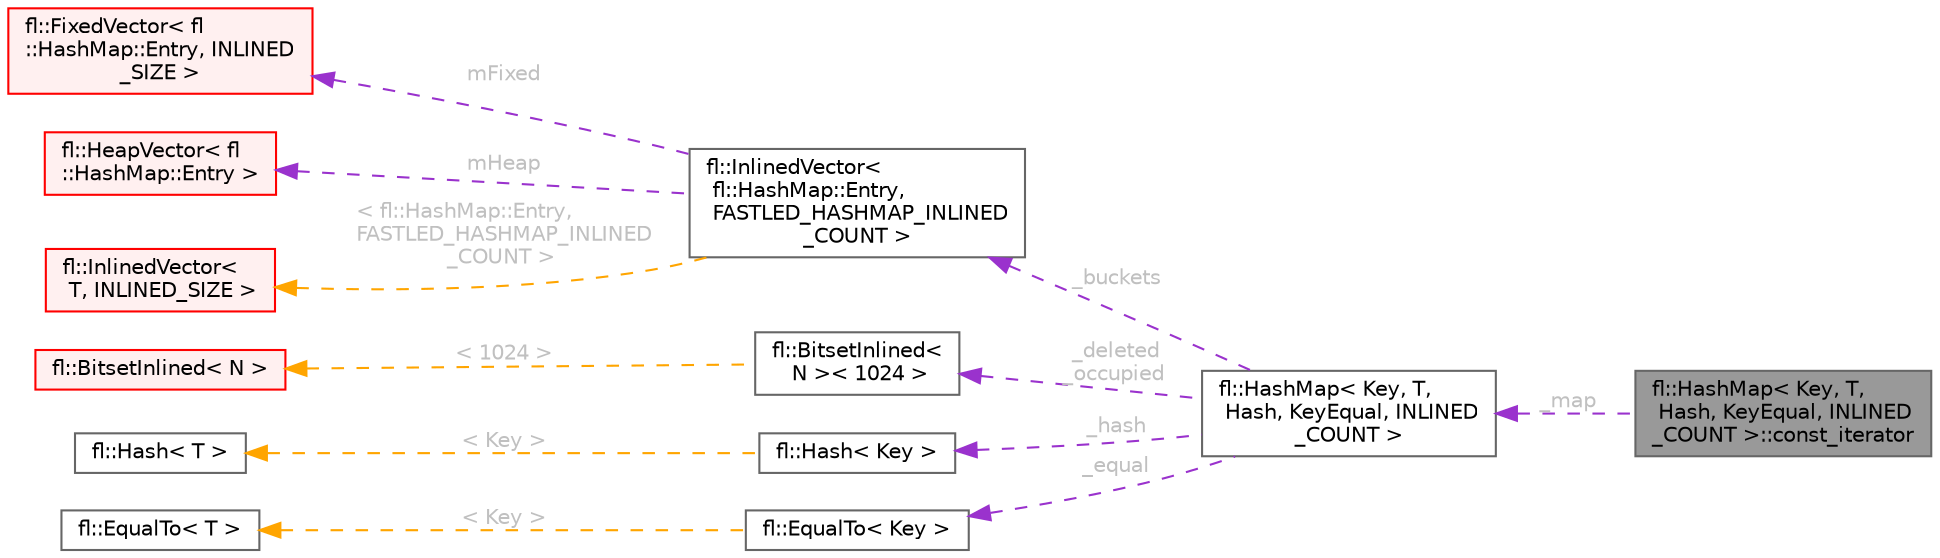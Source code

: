 digraph "fl::HashMap&lt; Key, T, Hash, KeyEqual, INLINED_COUNT &gt;::const_iterator"
{
 // INTERACTIVE_SVG=YES
 // LATEX_PDF_SIZE
  bgcolor="transparent";
  edge [fontname=Helvetica,fontsize=10,labelfontname=Helvetica,labelfontsize=10];
  node [fontname=Helvetica,fontsize=10,shape=box,height=0.2,width=0.4];
  rankdir="LR";
  Node1 [id="Node000001",label="fl::HashMap\< Key, T,\l Hash, KeyEqual, INLINED\l_COUNT \>::const_iterator",height=0.2,width=0.4,color="gray40", fillcolor="grey60", style="filled", fontcolor="black",tooltip=" "];
  Node2 -> Node1 [id="edge1_Node000001_Node000002",dir="back",color="darkorchid3",style="dashed",tooltip=" ",label=" _map",fontcolor="grey" ];
  Node2 [id="Node000002",label="fl::HashMap\< Key, T,\l Hash, KeyEqual, INLINED\l_COUNT \>",height=0.2,width=0.4,color="gray40", fillcolor="white", style="filled",URL="$dc/de6/classfl_1_1_hash_map.html",tooltip=" "];
  Node3 -> Node2 [id="edge2_Node000002_Node000003",dir="back",color="darkorchid3",style="dashed",tooltip=" ",label=" _buckets",fontcolor="grey" ];
  Node3 [id="Node000003",label="fl::InlinedVector\<\l fl::HashMap::Entry,\l FASTLED_HASHMAP_INLINED\l_COUNT \>",height=0.2,width=0.4,color="gray40", fillcolor="white", style="filled",URL="$da/d18/classfl_1_1_inlined_vector.html",tooltip=" "];
  Node4 -> Node3 [id="edge3_Node000003_Node000004",dir="back",color="darkorchid3",style="dashed",tooltip=" ",label=" mFixed",fontcolor="grey" ];
  Node4 [id="Node000004",label="fl::FixedVector\< fl\l::HashMap::Entry, INLINED\l_SIZE \>",height=0.2,width=0.4,color="red", fillcolor="#FFF0F0", style="filled",URL="$d3/d73/classfl_1_1_fixed_vector.html",tooltip=" "];
  Node8 -> Node3 [id="edge4_Node000003_Node000008",dir="back",color="darkorchid3",style="dashed",tooltip=" ",label=" mHeap",fontcolor="grey" ];
  Node8 [id="Node000008",label="fl::HeapVector\< fl\l::HashMap::Entry \>",height=0.2,width=0.4,color="red", fillcolor="#FFF0F0", style="filled",URL="$db/ddd/classfl_1_1_heap_vector.html",tooltip=" "];
  Node17 -> Node3 [id="edge5_Node000003_Node000017",dir="back",color="orange",style="dashed",tooltip=" ",label=" \< fl::HashMap::Entry,\l FASTLED_HASHMAP_INLINED\l_COUNT \>",fontcolor="grey" ];
  Node17 [id="Node000017",label="fl::InlinedVector\<\l T, INLINED_SIZE \>",height=0.2,width=0.4,color="red", fillcolor="#FFF0F0", style="filled",URL="$da/d18/classfl_1_1_inlined_vector.html",tooltip=" "];
  Node19 -> Node2 [id="edge6_Node000002_Node000019",dir="back",color="darkorchid3",style="dashed",tooltip=" ",label=" _deleted\n_occupied",fontcolor="grey" ];
  Node19 [id="Node000019",label="fl::BitsetInlined\<\l N \>\< 1024 \>",height=0.2,width=0.4,color="gray40", fillcolor="white", style="filled",URL="$d6/d6a/classfl_1_1_bitset_inlined.html",tooltip=" "];
  Node20 -> Node19 [id="edge7_Node000019_Node000020",dir="back",color="orange",style="dashed",tooltip=" ",label=" \< 1024 \>",fontcolor="grey" ];
  Node20 [id="Node000020",label="fl::BitsetInlined\< N \>",height=0.2,width=0.4,color="red", fillcolor="#FFF0F0", style="filled",URL="$d6/d6a/classfl_1_1_bitset_inlined.html",tooltip=" "];
  Node24 -> Node2 [id="edge8_Node000002_Node000024",dir="back",color="darkorchid3",style="dashed",tooltip=" ",label=" _hash",fontcolor="grey" ];
  Node24 [id="Node000024",label="fl::Hash\< Key \>",height=0.2,width=0.4,color="gray40", fillcolor="white", style="filled",URL="$d6/dfd/structfl_1_1_hash.html",tooltip=" "];
  Node25 -> Node24 [id="edge9_Node000024_Node000025",dir="back",color="orange",style="dashed",tooltip=" ",label=" \< Key \>",fontcolor="grey" ];
  Node25 [id="Node000025",label="fl::Hash\< T \>",height=0.2,width=0.4,color="gray40", fillcolor="white", style="filled",URL="$d6/dfd/structfl_1_1_hash.html",tooltip=" "];
  Node26 -> Node2 [id="edge10_Node000002_Node000026",dir="back",color="darkorchid3",style="dashed",tooltip=" ",label=" _equal",fontcolor="grey" ];
  Node26 [id="Node000026",label="fl::EqualTo\< Key \>",height=0.2,width=0.4,color="gray40", fillcolor="white", style="filled",URL="$d3/de5/structfl_1_1_equal_to.html",tooltip=" "];
  Node27 -> Node26 [id="edge11_Node000026_Node000027",dir="back",color="orange",style="dashed",tooltip=" ",label=" \< Key \>",fontcolor="grey" ];
  Node27 [id="Node000027",label="fl::EqualTo\< T \>",height=0.2,width=0.4,color="gray40", fillcolor="white", style="filled",URL="$d3/de5/structfl_1_1_equal_to.html",tooltip=" "];
}
